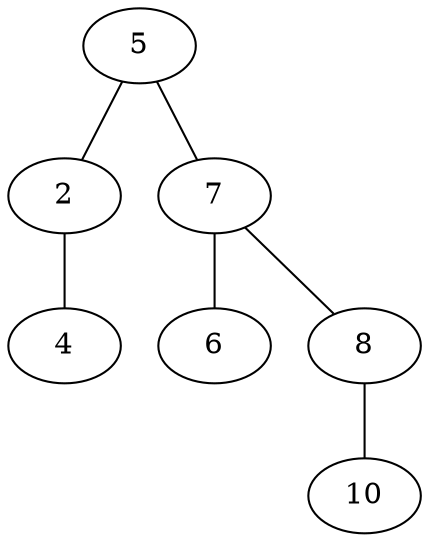 digraph g {
            graph [
                size="10,5"
                labelloc="t";
            ];

5 -> 2 [dir=none] 
2 -> 4 [dir=none] 
5 -> 7 [dir=none] 
7 -> 6 [dir=none] 
7 -> 8 [dir=none] 
8 -> 10 [dir=none] 

            }